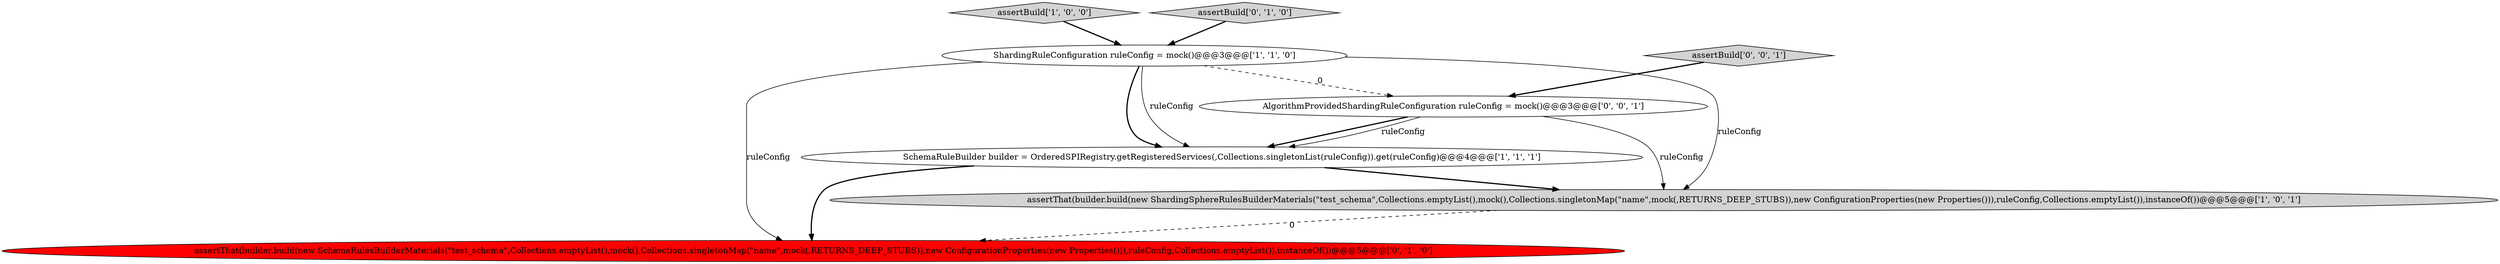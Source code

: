 digraph {
2 [style = filled, label = "assertBuild['1', '0', '0']", fillcolor = lightgray, shape = diamond image = "AAA0AAABBB1BBB"];
3 [style = filled, label = "assertThat(builder.build(new ShardingSphereRulesBuilderMaterials(\"test_schema\",Collections.emptyList(),mock(),Collections.singletonMap(\"name\",mock(,RETURNS_DEEP_STUBS)),new ConfigurationProperties(new Properties())),ruleConfig,Collections.emptyList()),instanceOf())@@@5@@@['1', '0', '1']", fillcolor = lightgray, shape = ellipse image = "AAA0AAABBB1BBB"];
5 [style = filled, label = "assertThat(builder.build(new SchemaRulesBuilderMaterials(\"test_schema\",Collections.emptyList(),mock(),Collections.singletonMap(\"name\",mock(,RETURNS_DEEP_STUBS)),new ConfigurationProperties(new Properties())),ruleConfig,Collections.emptyList()),instanceOf())@@@5@@@['0', '1', '0']", fillcolor = red, shape = ellipse image = "AAA1AAABBB2BBB"];
6 [style = filled, label = "AlgorithmProvidedShardingRuleConfiguration ruleConfig = mock()@@@3@@@['0', '0', '1']", fillcolor = white, shape = ellipse image = "AAA0AAABBB3BBB"];
7 [style = filled, label = "assertBuild['0', '0', '1']", fillcolor = lightgray, shape = diamond image = "AAA0AAABBB3BBB"];
0 [style = filled, label = "SchemaRuleBuilder builder = OrderedSPIRegistry.getRegisteredServices(,Collections.singletonList(ruleConfig)).get(ruleConfig)@@@4@@@['1', '1', '1']", fillcolor = white, shape = ellipse image = "AAA0AAABBB1BBB"];
1 [style = filled, label = "ShardingRuleConfiguration ruleConfig = mock()@@@3@@@['1', '1', '0']", fillcolor = white, shape = ellipse image = "AAA0AAABBB1BBB"];
4 [style = filled, label = "assertBuild['0', '1', '0']", fillcolor = lightgray, shape = diamond image = "AAA0AAABBB2BBB"];
0->3 [style = bold, label=""];
3->5 [style = dashed, label="0"];
1->5 [style = solid, label="ruleConfig"];
4->1 [style = bold, label=""];
6->3 [style = solid, label="ruleConfig"];
6->0 [style = bold, label=""];
1->0 [style = bold, label=""];
6->0 [style = solid, label="ruleConfig"];
1->6 [style = dashed, label="0"];
2->1 [style = bold, label=""];
0->5 [style = bold, label=""];
7->6 [style = bold, label=""];
1->3 [style = solid, label="ruleConfig"];
1->0 [style = solid, label="ruleConfig"];
}
